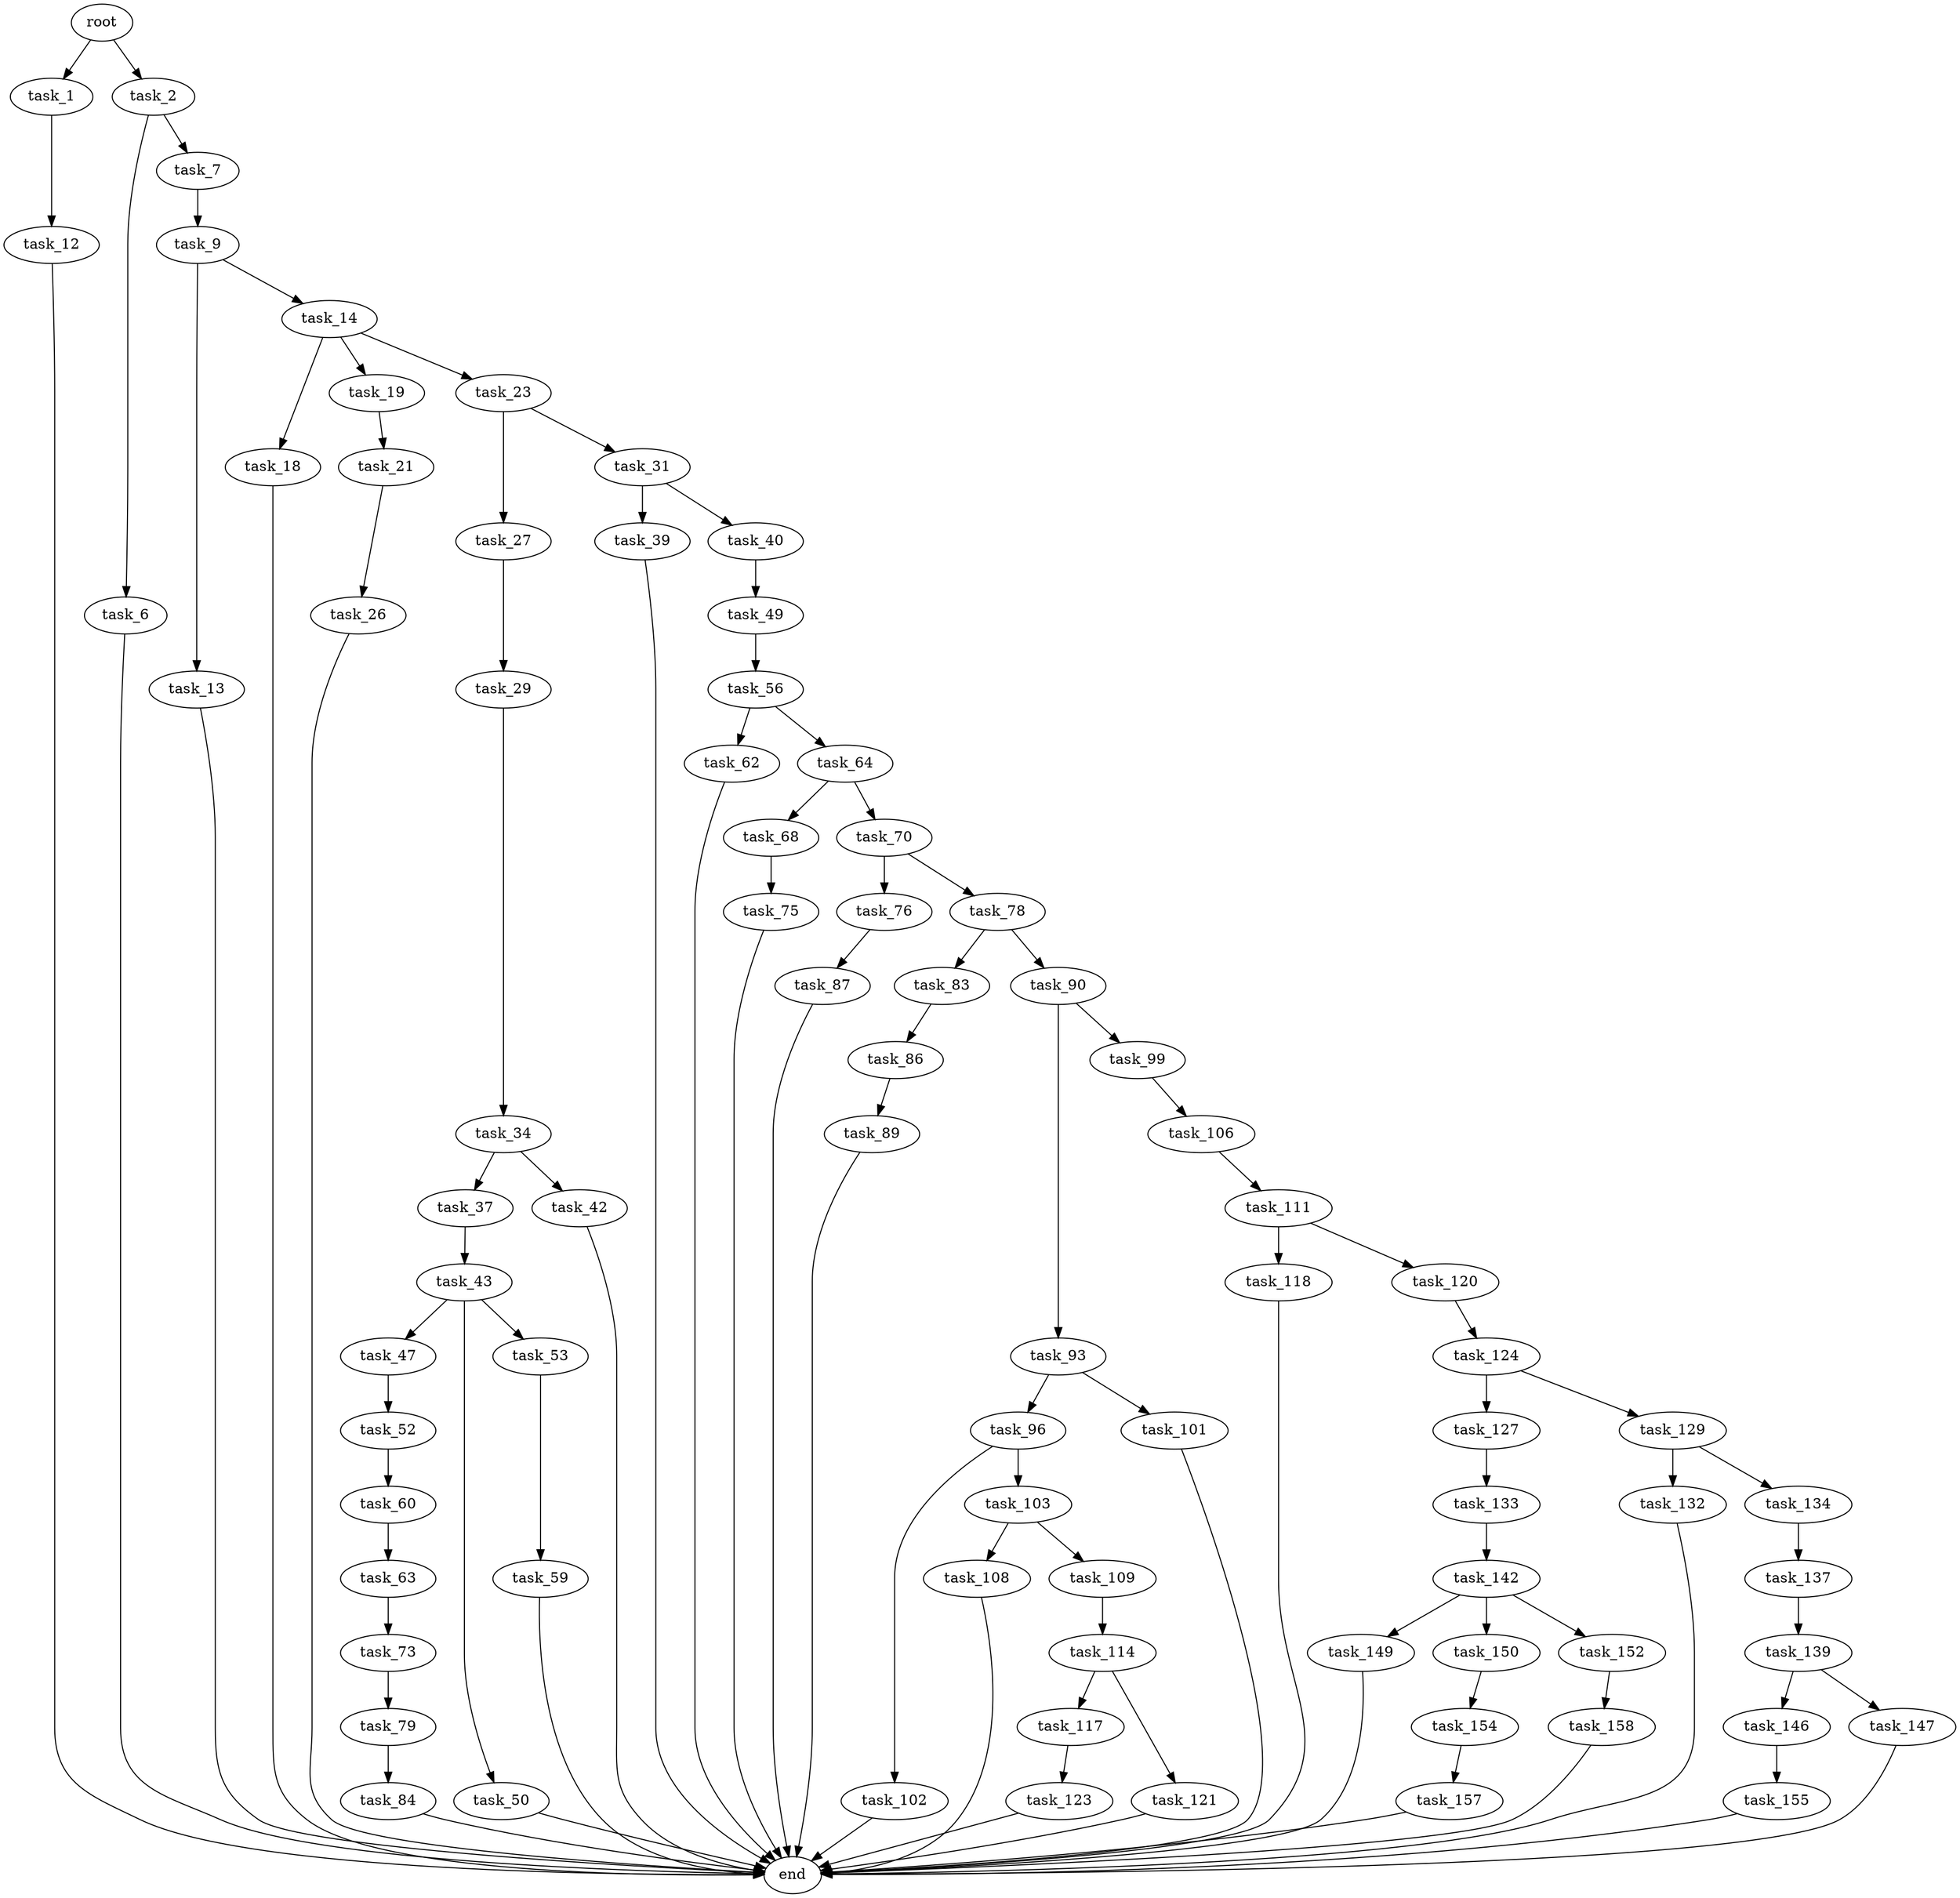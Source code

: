 digraph G {
  root [size="0.000000"];
  task_1 [size="6957483762.000000"];
  task_2 [size="782757789696.000000"];
  task_6 [size="65369017276.000000"];
  task_7 [size="45820886769.000000"];
  task_9 [size="28991029248.000000"];
  task_12 [size="8589934592.000000"];
  task_13 [size="134217728000.000000"];
  task_14 [size="8934149349.000000"];
  task_18 [size="1321054572459.000000"];
  task_19 [size="367089182609.000000"];
  task_21 [size="958017455251.000000"];
  task_23 [size="2072350993.000000"];
  task_26 [size="231928233984.000000"];
  task_27 [size="470118140881.000000"];
  task_29 [size="28991029248.000000"];
  task_31 [size="1149063498.000000"];
  task_34 [size="183877529989.000000"];
  task_37 [size="651422293165.000000"];
  task_39 [size="170585563788.000000"];
  task_40 [size="368293445632.000000"];
  task_42 [size="28991029248.000000"];
  task_43 [size="185703968733.000000"];
  task_47 [size="1692569036.000000"];
  task_49 [size="231928233984.000000"];
  task_50 [size="15566706078.000000"];
  task_52 [size="10322476969.000000"];
  task_53 [size="175156139387.000000"];
  task_56 [size="549755813888.000000"];
  task_59 [size="782757789696.000000"];
  task_60 [size="1265377812.000000"];
  task_62 [size="250260480954.000000"];
  task_63 [size="46353459199.000000"];
  task_64 [size="4671579709.000000"];
  task_68 [size="8589934592.000000"];
  task_70 [size="2905209318.000000"];
  task_73 [size="549755813888.000000"];
  task_75 [size="231928233984.000000"];
  task_76 [size="68719476736.000000"];
  task_78 [size="231928233984.000000"];
  task_79 [size="8589934592.000000"];
  task_83 [size="4597107914.000000"];
  task_84 [size="782757789696.000000"];
  task_86 [size="150624943496.000000"];
  task_87 [size="45304841015.000000"];
  task_89 [size="47618990553.000000"];
  task_90 [size="1073741824000.000000"];
  task_93 [size="541595751205.000000"];
  task_96 [size="33846775105.000000"];
  task_99 [size="28991029248.000000"];
  task_101 [size="89277079597.000000"];
  task_102 [size="1033288746445.000000"];
  task_103 [size="502394105137.000000"];
  task_106 [size="51289424710.000000"];
  task_108 [size="28991029248.000000"];
  task_109 [size="4979899359.000000"];
  task_111 [size="209499344654.000000"];
  task_114 [size="158081771580.000000"];
  task_117 [size="637165839362.000000"];
  task_118 [size="36269668884.000000"];
  task_120 [size="782757789696.000000"];
  task_121 [size="27735175261.000000"];
  task_123 [size="782757789696.000000"];
  task_124 [size="1073741824000.000000"];
  task_127 [size="991722405865.000000"];
  task_129 [size="24100996380.000000"];
  task_132 [size="68719476736.000000"];
  task_133 [size="22342382460.000000"];
  task_134 [size="368293445632.000000"];
  task_137 [size="6091224051.000000"];
  task_139 [size="8589934592.000000"];
  task_142 [size="130645398249.000000"];
  task_146 [size="1073741824000.000000"];
  task_147 [size="704528748688.000000"];
  task_149 [size="105079549709.000000"];
  task_150 [size="60698488010.000000"];
  task_152 [size="488309182336.000000"];
  task_154 [size="724772592845.000000"];
  task_155 [size="134217728000.000000"];
  task_157 [size="368293445632.000000"];
  task_158 [size="28991029248.000000"];
  end [size="0.000000"];

  root -> task_1 [size="1.000000"];
  root -> task_2 [size="1.000000"];
  task_1 -> task_12 [size="536870912.000000"];
  task_2 -> task_6 [size="679477248.000000"];
  task_2 -> task_7 [size="679477248.000000"];
  task_6 -> end [size="1.000000"];
  task_7 -> task_9 [size="33554432.000000"];
  task_9 -> task_13 [size="75497472.000000"];
  task_9 -> task_14 [size="75497472.000000"];
  task_12 -> end [size="1.000000"];
  task_13 -> end [size="1.000000"];
  task_14 -> task_18 [size="209715200.000000"];
  task_14 -> task_19 [size="209715200.000000"];
  task_14 -> task_23 [size="209715200.000000"];
  task_18 -> end [size="1.000000"];
  task_19 -> task_21 [size="301989888.000000"];
  task_21 -> task_26 [size="838860800.000000"];
  task_23 -> task_27 [size="33554432.000000"];
  task_23 -> task_31 [size="33554432.000000"];
  task_26 -> end [size="1.000000"];
  task_27 -> task_29 [size="838860800.000000"];
  task_29 -> task_34 [size="75497472.000000"];
  task_31 -> task_39 [size="33554432.000000"];
  task_31 -> task_40 [size="33554432.000000"];
  task_34 -> task_37 [size="209715200.000000"];
  task_34 -> task_42 [size="209715200.000000"];
  task_37 -> task_43 [size="838860800.000000"];
  task_39 -> end [size="1.000000"];
  task_40 -> task_49 [size="411041792.000000"];
  task_42 -> end [size="1.000000"];
  task_43 -> task_47 [size="411041792.000000"];
  task_43 -> task_50 [size="411041792.000000"];
  task_43 -> task_53 [size="411041792.000000"];
  task_47 -> task_52 [size="33554432.000000"];
  task_49 -> task_56 [size="301989888.000000"];
  task_50 -> end [size="1.000000"];
  task_52 -> task_60 [size="679477248.000000"];
  task_53 -> task_59 [size="209715200.000000"];
  task_56 -> task_62 [size="536870912.000000"];
  task_56 -> task_64 [size="536870912.000000"];
  task_59 -> end [size="1.000000"];
  task_60 -> task_63 [size="33554432.000000"];
  task_62 -> end [size="1.000000"];
  task_63 -> task_73 [size="838860800.000000"];
  task_64 -> task_68 [size="301989888.000000"];
  task_64 -> task_70 [size="301989888.000000"];
  task_68 -> task_75 [size="33554432.000000"];
  task_70 -> task_76 [size="301989888.000000"];
  task_70 -> task_78 [size="301989888.000000"];
  task_73 -> task_79 [size="536870912.000000"];
  task_75 -> end [size="1.000000"];
  task_76 -> task_87 [size="134217728.000000"];
  task_78 -> task_83 [size="301989888.000000"];
  task_78 -> task_90 [size="301989888.000000"];
  task_79 -> task_84 [size="33554432.000000"];
  task_83 -> task_86 [size="134217728.000000"];
  task_84 -> end [size="1.000000"];
  task_86 -> task_89 [size="134217728.000000"];
  task_87 -> end [size="1.000000"];
  task_89 -> end [size="1.000000"];
  task_90 -> task_93 [size="838860800.000000"];
  task_90 -> task_99 [size="838860800.000000"];
  task_93 -> task_96 [size="536870912.000000"];
  task_93 -> task_101 [size="536870912.000000"];
  task_96 -> task_102 [size="75497472.000000"];
  task_96 -> task_103 [size="75497472.000000"];
  task_99 -> task_106 [size="75497472.000000"];
  task_101 -> end [size="1.000000"];
  task_102 -> end [size="1.000000"];
  task_103 -> task_108 [size="838860800.000000"];
  task_103 -> task_109 [size="838860800.000000"];
  task_106 -> task_111 [size="838860800.000000"];
  task_108 -> end [size="1.000000"];
  task_109 -> task_114 [size="536870912.000000"];
  task_111 -> task_118 [size="209715200.000000"];
  task_111 -> task_120 [size="209715200.000000"];
  task_114 -> task_117 [size="134217728.000000"];
  task_114 -> task_121 [size="134217728.000000"];
  task_117 -> task_123 [size="411041792.000000"];
  task_118 -> end [size="1.000000"];
  task_120 -> task_124 [size="679477248.000000"];
  task_121 -> end [size="1.000000"];
  task_123 -> end [size="1.000000"];
  task_124 -> task_127 [size="838860800.000000"];
  task_124 -> task_129 [size="838860800.000000"];
  task_127 -> task_133 [size="838860800.000000"];
  task_129 -> task_132 [size="536870912.000000"];
  task_129 -> task_134 [size="536870912.000000"];
  task_132 -> end [size="1.000000"];
  task_133 -> task_142 [size="679477248.000000"];
  task_134 -> task_137 [size="411041792.000000"];
  task_137 -> task_139 [size="209715200.000000"];
  task_139 -> task_146 [size="33554432.000000"];
  task_139 -> task_147 [size="33554432.000000"];
  task_142 -> task_149 [size="209715200.000000"];
  task_142 -> task_150 [size="209715200.000000"];
  task_142 -> task_152 [size="209715200.000000"];
  task_146 -> task_155 [size="838860800.000000"];
  task_147 -> end [size="1.000000"];
  task_149 -> end [size="1.000000"];
  task_150 -> task_154 [size="75497472.000000"];
  task_152 -> task_158 [size="411041792.000000"];
  task_154 -> task_157 [size="838860800.000000"];
  task_155 -> end [size="1.000000"];
  task_157 -> end [size="1.000000"];
  task_158 -> end [size="1.000000"];
}
